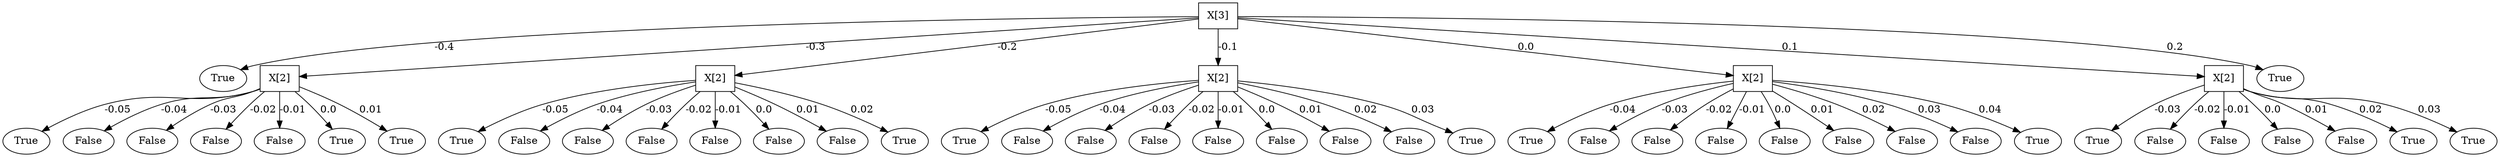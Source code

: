 digraph {
	graph [bb="0,0,3447,210"];
	node [label="\N"];
	140088877424640	[height=0.5,
		label="X[3]",
		pos="1679.5,192",
		shape=box,
		width=0.75];
	140090390762688	[height=0.5,
		label=True,
		pos="305.5,105",
		shape=ellipse,
		width=0.9027];
	140088877424640 -> 140090390762688	[label=-0.4,
		lp="610.5,148.5",
		pos="e,329.34,117.46 1652.4,190.9 1486.6,190.07 607.95,182.89 346.5,123 344,122.43 341.46,121.72 338.93,120.91"];
	140088875614768	[height=0.5,
		label="X[2]",
		pos="382.5,105",
		shape=box,
		width=0.75];
	140088877424640 -> 140088875614768	[label=-0.3,
		lp="1123.5,148.5",
		pos="e,409.71,107.78 1652.4,189.22 1486.8,178.37 612.1,121.05 419.87,108.45"];
	140088875623936	[height=0.5,
		label="X[2]",
		pos="984.5,105",
		shape=box,
		width=0.75];
	140088877424640 -> 140088875623936	[label=-0.2,
		lp="1388.5,148.5",
		pos="e,1011.6,109.31 1652.3,187.67 1544.2,174.46 1145.9,125.73 1021.7,110.55"];
	140088871589872	[height=0.5,
		label="X[2]",
		pos="1679.5,105",
		shape=box,
		width=0.75];
	140088877424640 -> 140088871589872	[label=-0.1,
		lp="1693.5,148.5",
		pos="e,1679.5,123.18 1679.5,173.8 1679.5,162.16 1679.5,146.55 1679.5,133.24"];
	140088875360064	[height=0.5,
		label="X[2]",
		pos="2418.5,105",
		shape=box,
		width=0.75];
	140088877424640 -> 140088875360064	[label=0.0,
		lp="2105,148.5",
		pos="e,2391.5,109.11 1706.7,187.87 1819.5,174.9 2251.2,125.24 2381.2,110.29"];
	140088910327456	[height=0.5,
		label="X[2]",
		pos="3069.5,105",
		shape=box,
		width=0.75];
	140088877424640 -> 140088910327456	[label=0.1,
		lp="2470,148.5",
		pos="e,3042.5,107.65 1706.6,189.34 1880.1,178.74 2832,120.52 3032.4,108.27"];
	140090391347904	[height=0.5,
		label=True,
		pos="3146.5,105",
		shape=ellipse,
		width=0.9027];
	140088877424640 -> 140090391347904	[label=0.2,
		lp="3002,148.5",
		pos="e,3122.7,117.47 1706.5,191 1878.7,190.79 2824.7,186.72 3105.5,123 3108,122.43 3110.5,121.73 3113.1,120.93"];
	140088875616016	[height=0.5,
		label=True,
		pos="32.497,18",
		shape=ellipse,
		width=0.9027];
	140088875614768 -> 140088875616016	[label=-0.05,
		lp="159,61.5",
		pos="e,53.992,31.677 355.36,89.968 352.42,88.817 349.43,87.794 346.5,87 257.78,63.003 229.3,92.66 140.5,69 113.02,61.679 83.869,47.778 \
62.789,36.488"];
	140088875615824	[height=0.5,
		label=False,
		pos="118.5,18",
		shape=ellipse,
		width=0.97491];
	140088875614768 -> 140088875615824	[label=-0.04,
		lp="237,61.5",
		pos="e,140.26,32.484 355.32,90.126 352.39,88.945 349.41,87.871 346.5,87 291.45,70.548 273.35,86.069 218.5,69 194.13,61.417 168.41,48.434 \
149.16,37.598"];
	140088875616688	[height=0.5,
		label=False,
		pos="206.5,18",
		shape=ellipse,
		width=0.97491];
	140088875614768 -> 140088875616688	[label=-0.03,
		lp="305,61.5",
		pos="e,225.73,33.075 355.16,90.575 352.26,89.306 349.34,88.089 346.5,87 320.5,77.028 311.86,80.48 286.5,69 268.16,60.701 249,48.849 234.02,\
38.767"];
	140088910796400	[height=0.5,
		label=False,
		pos="294.5,18",
		shape=ellipse,
		width=0.97491];
	140088875614768 -> 140088910796400	[label=-0.02,
		lp="360,61.5",
		pos="e,308.47,34.739 361.67,86.984 355.08,81.401 347.86,75.07 341.5,69 332.65,60.567 323.35,50.862 315.37,42.26"];
	140088875621344	[height=0.5,
		label=False,
		pos="382.5,18",
		shape=ellipse,
		width=0.97491];
	140088875614768 -> 140088875621344	[label=-0.01,
		lp="401,61.5",
		pos="e,382.5,36.175 382.5,86.799 382.5,75.163 382.5,59.548 382.5,46.237"];
	140088871587472	[height=0.5,
		label=True,
		pos="468.5,18",
		shape=ellipse,
		width=0.9027];
	140088875614768 -> 140088871587472	[label=0.0,
		lp="450,61.5",
		pos="e,455.22,34.803 403.82,86.709 410.3,81.218 417.33,75.008 423.5,69 432.08,60.64 441.01,50.95 448.63,42.339"];
	140088871585120	[height=0.5,
		label=True,
		pos="551.5,18",
		shape=ellipse,
		width=0.9027];
	140088875614768 -> 140088871585120	[label=0.01,
		lp="508.5,61.5",
		pos="e,530.7,32.095 409.8,93.507 426.19,86.961 447.31,78.077 465.5,69 484.79,59.371 505.73,47.238 522.11,37.336"];
	140088875360400	[height=0.5,
		label=True,
		pos="634.5,18",
		shape=ellipse,
		width=0.9027];
	140088875623936 -> 140088875360400	[label=-0.05,
		lp="764,61.5",
		pos="e,656.75,31.254 957.45,102.49 912.61,99.442 820.37,90.879 745.5,69 717.58,60.84 687.59,47.002 665.84,35.95"];
	140088875360304	[height=0.5,
		label=False,
		pos="720.5,18",
		shape=ellipse,
		width=0.97491];
	140088875623936 -> 140088875360304	[label=-0.04,
		lp="839,61.5",
		pos="e,742.81,32.222 957.22,100.34 924.2,95.428 867.21,85.363 820.5,69 796.57,60.617 771.02,47.771 751.74,37.199"];
	140088875360448	[height=0.5,
		label=False,
		pos="808.5,18",
		shape=ellipse,
		width=0.97491];
	140088875623936 -> 140088875360448	[label=-0.03,
		lp="907,61.5",
		pos="e,828.21,32.951 957.39,95.799 937.81,89.475 910.98,79.972 888.5,69 870.53,60.232 851.52,48.459 836.53,38.541"];
	140088875360256	[height=0.5,
		label=False,
		pos="896.5,18",
		shape=ellipse,
		width=0.97491];
	140088875623936 -> 140088875360256	[label=-0.02,
		lp="962,61.5",
		pos="e,910.47,34.739 963.67,86.984 957.08,81.401 949.86,75.07 943.5,69 934.65,60.567 925.35,50.862 917.37,42.26"];
	140088875360352	[height=0.5,
		label=False,
		pos="984.5,18",
		shape=ellipse,
		width=0.97491];
	140088875623936 -> 140088875360352	[label=-0.01,
		lp="1003,61.5",
		pos="e,984.5,36.175 984.5,86.799 984.5,75.163 984.5,59.548 984.5,46.237"];
	140088875360208	[height=0.5,
		label=False,
		pos="1072.5,18",
		shape=ellipse,
		width=0.97491];
	140088875623936 -> 140088875360208	[label=0.0,
		lp="1052,61.5",
		pos="e,1058.5,34.739 1005.3,86.984 1011.9,81.401 1019.1,75.07 1025.5,69 1034.3,60.567 1043.6,50.862 1051.6,42.26"];
	140088875360160	[height=0.5,
		label=False,
		pos="1160.5,18",
		shape=ellipse,
		width=0.97491];
	140088875623936 -> 140088875360160	[label=0.01,
		lp="1112.5,61.5",
		pos="e,1137.9,31.937 1011.7,93.286 1028,86.661 1049.2,77.773 1067.5,69 1088.3,59.03 1111.2,46.759 1129,36.868"];
	140088875360112	[height=0.5,
		label=True,
		pos="1246.5,18",
		shape=ellipse,
		width=0.9027];
	140088875623936 -> 140088875360112	[label=0.02,
		lp="1187.5,61.5",
		pos="e,1223,30.821 1011.6,99.115 1041.6,93.364 1091.2,82.819 1132.5,69 1160.7,59.583 1191.4,45.874 1213.9,35.192"];
	140088875360496	[height=0.5,
		label=True,
		pos="1329.5,18",
		shape=ellipse,
		width=0.9027];
	140088871589872 -> 140088875360496	[label=-0.05,
		lp="1459,61.5",
		pos="e,1351.8,31.254 1652.5,102.49 1607.6,99.442 1515.4,90.879 1440.5,69 1412.6,60.84 1382.6,47.002 1360.8,35.95"];
	140088875358960	[height=0.5,
		label=False,
		pos="1415.5,18",
		shape=ellipse,
		width=0.97491];
	140088871589872 -> 140088875358960	[label=-0.04,
		lp="1534,61.5",
		pos="e,1437.8,32.222 1652.2,100.34 1619.2,95.428 1562.2,85.363 1515.5,69 1491.6,60.617 1466,47.771 1446.7,37.199"];
	140088875359248	[height=0.5,
		label=False,
		pos="1503.5,18",
		shape=ellipse,
		width=0.97491];
	140088871589872 -> 140088875359248	[label=-0.03,
		lp="1602,61.5",
		pos="e,1523.2,32.951 1652.4,95.799 1632.8,89.475 1606,79.972 1583.5,69 1565.5,60.232 1546.5,48.459 1531.5,38.541"];
	140088875359152	[height=0.5,
		label=False,
		pos="1591.5,18",
		shape=ellipse,
		width=0.97491];
	140088871589872 -> 140088875359152	[label=-0.02,
		lp="1657,61.5",
		pos="e,1605.5,34.739 1658.7,86.984 1652.1,81.401 1644.9,75.07 1638.5,69 1629.7,60.567 1620.3,50.862 1612.4,42.26"];
	140088875359728	[height=0.5,
		label=False,
		pos="1679.5,18",
		shape=ellipse,
		width=0.97491];
	140088871589872 -> 140088875359728	[label=-0.01,
		lp="1698,61.5",
		pos="e,1679.5,36.175 1679.5,86.799 1679.5,75.163 1679.5,59.548 1679.5,46.237"];
	140088875360016	[height=0.5,
		label=False,
		pos="1767.5,18",
		shape=ellipse,
		width=0.97491];
	140088871589872 -> 140088875360016	[label=0.0,
		lp="1747,61.5",
		pos="e,1753.5,34.739 1700.3,86.984 1706.9,81.401 1714.1,75.07 1720.5,69 1729.3,60.567 1738.6,50.862 1746.6,42.26"];
	140088875359824	[height=0.5,
		label=False,
		pos="1855.5,18",
		shape=ellipse,
		width=0.97491];
	140088871589872 -> 140088875359824	[label=0.01,
		lp="1807.5,61.5",
		pos="e,1832.9,31.937 1706.7,93.286 1723,86.661 1744.2,77.773 1762.5,69 1783.3,59.03 1806.2,46.759 1824,36.868"];
	140088875359680	[height=0.5,
		label=False,
		pos="1943.5,18",
		shape=ellipse,
		width=0.97491];
	140088871589872 -> 140088875359680	[label=0.02,
		lp="1883.5,61.5",
		pos="e,1919.1,31.007 1706.6,99.065 1736.6,93.271 1786.1,82.687 1827.5,69 1855.9,59.595 1887,46.004 1909.8,35.365"];
	140088875359584	[height=0.5,
		label=True,
		pos="2029.5,18",
		shape=ellipse,
		width=0.9027];
	140088871589872 -> 140088875359584	[label=0.03,
		lp="1962.5,61.5",
		pos="e,2003.7,29.471 1706.8,101.68 1749.4,97.631 1834,87.842 1903.5,69 1942.2,58.508 1950.2,50.858 1987.5,36 1989.7,35.115 1992,34.201 \
1994.3,33.276"];
	140088875359488	[height=0.5,
		label=True,
		pos="2112.5,18",
		shape=ellipse,
		width=0.9027];
	140088875360064 -> 140088875359488	[label=-0.04,
		lp="2239,61.5",
		pos="e,2134.6,31.289 2391.4,101.45 2352.8,97.319 2279.9,87.668 2220.5,69 2193.7,60.572 2164.8,46.966 2143.7,36.074"];
	140088875359296	[height=0.5,
		label=False,
		pos="2198.5,18",
		shape=ellipse,
		width=0.97491];
	140088875360064 -> 140088875359296	[label=-0.03,
		lp="2311,61.5",
		pos="e,2220.3,32.33 2391.4,98.276 2365.5,92.387 2325.6,82.218 2292.5,69 2270.6,60.244 2247.1,47.778 2229.1,37.484"];
	140088875359104	[height=0.5,
		label=False,
		pos="2286.5,18",
		shape=ellipse,
		width=0.97491];
	140088875360064 -> 140088875359104	[label=-0.02,
		lp="2372,61.5",
		pos="e,2304.5,33.545 2391.4,90.56 2379.6,84.38 2365.6,76.716 2353.5,69 2339.5,60.062 2324.6,49.11 2312.4,39.737"];
	140088875356848	[height=0.5,
		label=False,
		pos="2374.5,18",
		shape=ellipse,
		width=0.97491];
	140088875360064 -> 140088875356848	[label=-0.01,
		lp="2418,61.5",
		pos="e,2383.1,35.597 2409.6,86.799 2403.3,74.659 2394.8,58.19 2387.7,44.523"];
	140088875359008	[height=0.5,
		label=False,
		pos="2462.5,18",
		shape=ellipse,
		width=0.97491];
	140088875360064 -> 140088875359008	[label=0.0,
		lp="2460,61.5",
		pos="e,2455.8,35.958 2430,86.851 2433.5,81.261 2437.3,74.959 2440.5,69 2444.5,61.46 2448.4,53.042 2451.8,45.295"];
	140088875355984	[height=0.5,
		label=False,
		pos="2550.5,18",
		shape=ellipse,
		width=0.97491];
	140088875360064 -> 140088875355984	[label=0.01,
		lp="2514.5,61.5",
		pos="e,2530.3,32.788 2445.6,87.647 2455.1,81.836 2465.8,75.197 2475.5,69 2490.9,59.173 2507.8,47.937 2521.6,38.609"];
	140088875358480	[height=0.5,
		label=False,
		pos="2638.5,18",
		shape=ellipse,
		width=0.97491];
	140088875360064 -> 140088875358480	[label=0.02,
		lp="2585.5,61.5",
		pos="e,2615,31.591 2445.6,97.098 2469.4,90.748 2504.7,80.58 2534.5,69 2559,59.479 2585.7,46.582 2605.9,36.271"];
	140088875358192	[height=0.5,
		label=False,
		pos="2726.5,18",
		shape=ellipse,
		width=0.97491];
	140088875360064 -> 140088875358192	[label=0.03,
		lp="2662.5,61.5",
		pos="e,2701.6,31.095 2445.5,100.73 2482.3,95.878 2549.8,85.536 2605.5,69 2635.6,60.078 2668.4,46.247 2692.2,35.392"];
	140088875356128	[height=0.5,
		label=True,
		pos="2812.5,18",
		shape=ellipse,
		width=0.9027];
	140088875360064 -> 140088875356128	[label=0.04,
		lp="2746.5,61.5",
		pos="e,2788.2,30.426 2445.9,102.42 2494.2,99.184 2597.7,90.22 2682.5,69 2716.2,60.565 2753,45.853 2778.8,34.564"];
	140088875356080	[height=0.5,
		label=True,
		pos="2895.5,18",
		shape=ellipse,
		width=0.9027];
	140088910327456 -> 140088875356080	[label=-0.03,
		lp="2992,61.5",
		pos="e,2914.4,32.767 3042.4,95.877 3022.8,89.591 2995.9,80.101 2973.5,69 2955.9,60.31 2937.5,48.579 2922.9,38.663"];
	140088942280528	[height=0.5,
		label=False,
		pos="2981.5,18",
		shape=ellipse,
		width=0.97491];
	140088910327456 -> 140088942280528	[label=-0.02,
		lp="3047,61.5",
		pos="e,2995.5,34.739 3048.7,86.984 3042.1,81.401 3034.9,75.07 3028.5,69 3019.7,60.567 3010.3,50.862 3002.4,42.26"];
	140088877775232	[height=0.5,
		label=False,
		pos="3069.5,18",
		shape=ellipse,
		width=0.97491];
	140088910327456 -> 140088877775232	[label=-0.01,
		lp="3088,61.5",
		pos="e,3069.5,36.175 3069.5,86.799 3069.5,75.163 3069.5,59.548 3069.5,46.237"];
	140090391317680	[height=0.5,
		label=False,
		pos="3157.5,18",
		shape=ellipse,
		width=0.97491];
	140088910327456 -> 140090391317680	[label=0.0,
		lp="3137,61.5",
		pos="e,3143.5,34.739 3090.3,86.984 3096.9,81.401 3104.1,75.07 3110.5,69 3119.3,60.567 3128.6,50.862 3136.6,42.26"];
	140090391319984	[height=0.5,
		label=False,
		pos="3245.5,18",
		shape=ellipse,
		width=0.97491];
	140088910327456 -> 140090391319984	[label=0.01,
		lp="3197.5,61.5",
		pos="e,3223,32.156 3096.5,90.969 3099.5,89.597 3102.6,88.248 3105.5,87 3126.1,78.218 3132.2,78.315 3152.5,69 3173.5,59.379 3196.4,47.113 \
3214.2,37.137"];
	140088888041856	[height=0.5,
		label=True,
		pos="3331.5,18",
		shape=ellipse,
		width=0.9027];
	140088910327456 -> 140088888041856	[label=0.02,
		lp="3272.5,61.5",
		pos="e,3308.6,31.132 3096.7,90.185 3099.6,88.992 3102.6,87.9 3105.5,87 3153.7,72.088 3169.1,83.24 3217.5,69 3246.2,60.561 3277.1,46.655 \
3299.5,35.647"];
	140088888043104	[height=0.5,
		label=True,
		pos="3414.5,18",
		shape=ellipse,
		width=0.9027];
	140088910327456 -> 140088888043104	[label=0.03,
		lp="3353.5,61.5",
		pos="e,3391.3,30.891 3096.6,89.994 3099.6,88.839 3102.6,87.807 3105.5,87 3186,64.844 3211.4,89.046 3292.5,69 3324.1,61.189 3358.2,46.638 \
3382.3,35.24"];
}
